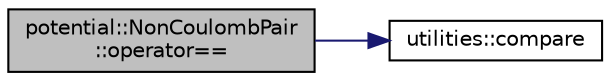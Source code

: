 digraph "potential::NonCoulombPair::operator=="
{
 // LATEX_PDF_SIZE
  edge [fontname="Helvetica",fontsize="10",labelfontname="Helvetica",labelfontsize="10"];
  node [fontname="Helvetica",fontsize="10",shape=record];
  rankdir="LR";
  Node1 [label="potential::NonCoulombPair\l::operator==",height=0.2,width=0.4,color="black", fillcolor="grey75", style="filled", fontcolor="black",tooltip="operator overload for the comparison of two NonCoulombPair objects"];
  Node1 -> Node2 [color="midnightblue",fontsize="10",style="solid",fontname="Helvetica"];
  Node2 [label="utilities::compare",height=0.2,width=0.4,color="black", fillcolor="white", style="filled",URL="$namespaceutilities.html#a75a5e0be584b7582c071ad017aec32a1",tooltip="compares two numbers with a tolerance"];
}
